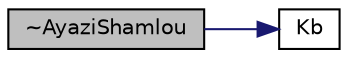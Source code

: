 digraph "~AyaziShamlou"
{
  bgcolor="transparent";
  edge [fontname="Helvetica",fontsize="10",labelfontname="Helvetica",labelfontsize="10"];
  node [fontname="Helvetica",fontsize="10",shape=record];
  rankdir="LR";
  Node1 [label="~AyaziShamlou",height=0.2,width=0.4,color="black", fillcolor="grey75", style="filled", fontcolor="black"];
  Node1 -> Node2 [color="midnightblue",fontsize="10",style="solid",fontname="Helvetica"];
  Node2 [label="Kb",height=0.2,width=0.4,color="black",URL="$a00006.html#a1e8a125530058d3c06bc7ca11c10c1e2",tooltip="Breakup kernel. "];
}
